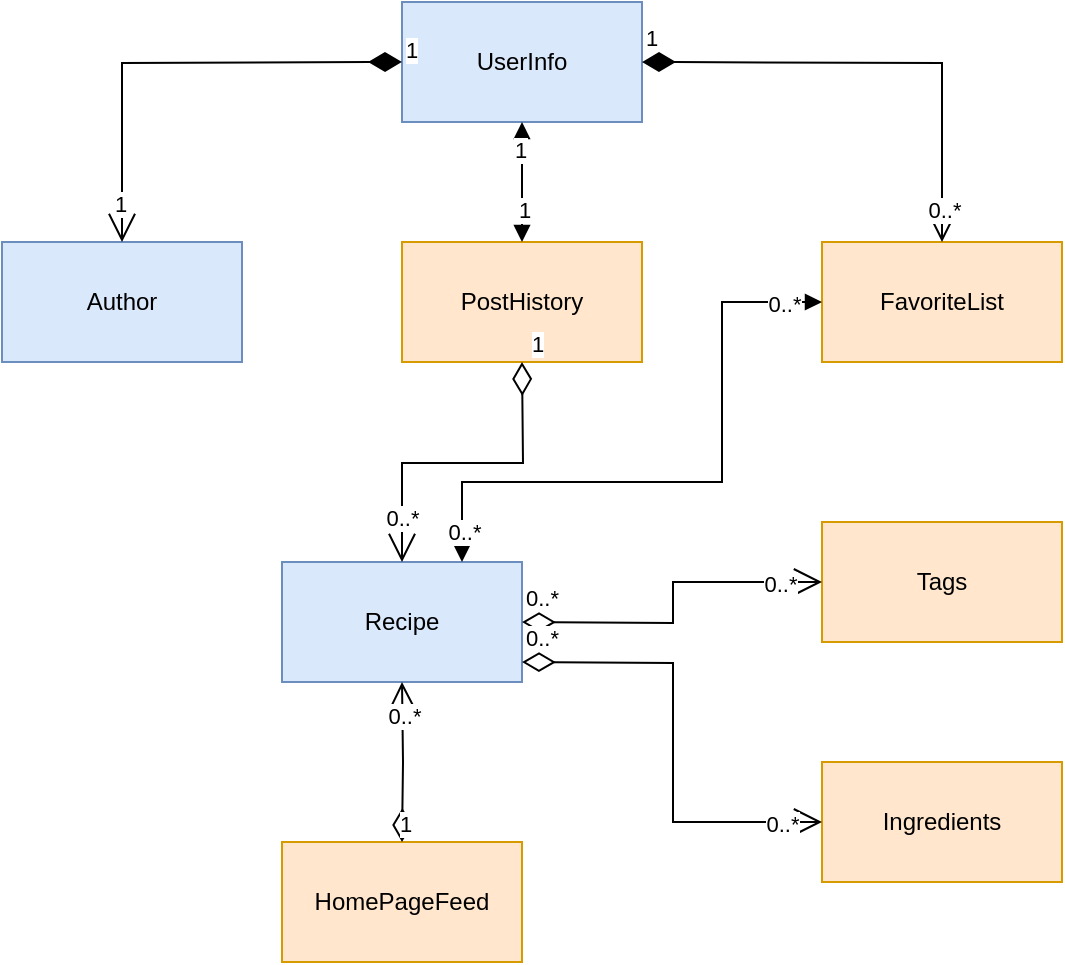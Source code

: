<mxfile version="22.1.0" type="device">
  <diagram name="Page-1" id="m4EGOVZ9J7LE6UxKlp8a">
    <mxGraphModel dx="1259" dy="708" grid="1" gridSize="10" guides="1" tooltips="1" connect="1" arrows="1" fold="1" page="1" pageScale="1" pageWidth="827" pageHeight="1169" math="0" shadow="0">
      <root>
        <mxCell id="0" />
        <mxCell id="1" parent="0" />
        <mxCell id="Sk2DZ6WF5anIJO76maWL-1" value="UserInfo" style="rounded=0;whiteSpace=wrap;html=1;fillColor=#dae8fc;strokeColor=#6c8ebf;" vertex="1" parent="1">
          <mxGeometry x="360" y="110" width="120" height="60" as="geometry" />
        </mxCell>
        <mxCell id="Sk2DZ6WF5anIJO76maWL-2" value="Recipe" style="rounded=0;whiteSpace=wrap;html=1;fillColor=#dae8fc;strokeColor=#6c8ebf;" vertex="1" parent="1">
          <mxGeometry x="300" y="390" width="120" height="60" as="geometry" />
        </mxCell>
        <mxCell id="Sk2DZ6WF5anIJO76maWL-3" value="HomePageFeed" style="rounded=0;whiteSpace=wrap;html=1;fillColor=#ffe6cc;strokeColor=#d79b00;" vertex="1" parent="1">
          <mxGeometry x="300" y="530" width="120" height="60" as="geometry" />
        </mxCell>
        <mxCell id="Sk2DZ6WF5anIJO76maWL-4" value="Tags" style="rounded=0;whiteSpace=wrap;html=1;fillColor=#ffe6cc;strokeColor=#d79b00;" vertex="1" parent="1">
          <mxGeometry x="570" y="370" width="120" height="60" as="geometry" />
        </mxCell>
        <mxCell id="Sk2DZ6WF5anIJO76maWL-5" value="Ingredients" style="rounded=0;whiteSpace=wrap;html=1;fillColor=#ffe6cc;strokeColor=#d79b00;" vertex="1" parent="1">
          <mxGeometry x="570" y="490" width="120" height="60" as="geometry" />
        </mxCell>
        <mxCell id="Sk2DZ6WF5anIJO76maWL-6" value="FavoriteList" style="rounded=0;whiteSpace=wrap;html=1;fillColor=#ffe6cc;strokeColor=#d79b00;" vertex="1" parent="1">
          <mxGeometry x="570" y="230" width="120" height="60" as="geometry" />
        </mxCell>
        <mxCell id="Sk2DZ6WF5anIJO76maWL-7" value="PostHistory" style="rounded=0;whiteSpace=wrap;html=1;fillColor=#ffe6cc;strokeColor=#d79b00;" vertex="1" parent="1">
          <mxGeometry x="360" y="230" width="120" height="60" as="geometry" />
        </mxCell>
        <mxCell id="Sk2DZ6WF5anIJO76maWL-8" value="Author" style="rounded=0;whiteSpace=wrap;html=1;fillColor=#dae8fc;strokeColor=#6c8ebf;" vertex="1" parent="1">
          <mxGeometry x="160" y="230" width="120" height="60" as="geometry" />
        </mxCell>
        <mxCell id="Sk2DZ6WF5anIJO76maWL-15" value="" style="endArrow=block;startArrow=block;endFill=1;startFill=1;html=1;rounded=0;entryX=0.5;entryY=0;entryDx=0;entryDy=0;" edge="1" parent="1" target="Sk2DZ6WF5anIJO76maWL-7">
          <mxGeometry width="160" relative="1" as="geometry">
            <mxPoint x="420" y="170" as="sourcePoint" />
            <mxPoint x="580" y="170" as="targetPoint" />
          </mxGeometry>
        </mxCell>
        <mxCell id="Sk2DZ6WF5anIJO76maWL-16" value="1" style="edgeLabel;html=1;align=center;verticalAlign=middle;resizable=0;points=[];" vertex="1" connectable="0" parent="Sk2DZ6WF5anIJO76maWL-15">
          <mxGeometry x="-0.533" y="-1" relative="1" as="geometry">
            <mxPoint as="offset" />
          </mxGeometry>
        </mxCell>
        <mxCell id="Sk2DZ6WF5anIJO76maWL-17" value="1" style="edgeLabel;html=1;align=center;verticalAlign=middle;resizable=0;points=[];" vertex="1" connectable="0" parent="Sk2DZ6WF5anIJO76maWL-15">
          <mxGeometry x="0.467" y="1" relative="1" as="geometry">
            <mxPoint as="offset" />
          </mxGeometry>
        </mxCell>
        <mxCell id="Sk2DZ6WF5anIJO76maWL-18" value="1" style="endArrow=open;html=1;endSize=12;startArrow=diamondThin;startSize=14;startFill=0;edgeStyle=orthogonalEdgeStyle;align=left;verticalAlign=bottom;rounded=0;entryX=0.5;entryY=0;entryDx=0;entryDy=0;" edge="1" parent="1" target="Sk2DZ6WF5anIJO76maWL-2">
          <mxGeometry x="-1" y="3" relative="1" as="geometry">
            <mxPoint x="420" y="290" as="sourcePoint" />
            <mxPoint x="580" y="290" as="targetPoint" />
          </mxGeometry>
        </mxCell>
        <mxCell id="Sk2DZ6WF5anIJO76maWL-19" value="0..*" style="edgeLabel;html=1;align=center;verticalAlign=middle;resizable=0;points=[];" vertex="1" connectable="0" parent="Sk2DZ6WF5anIJO76maWL-18">
          <mxGeometry x="0.726" relative="1" as="geometry">
            <mxPoint as="offset" />
          </mxGeometry>
        </mxCell>
        <mxCell id="Sk2DZ6WF5anIJO76maWL-20" value="" style="endArrow=block;startArrow=block;endFill=1;startFill=1;html=1;rounded=0;entryX=0.75;entryY=0;entryDx=0;entryDy=0;" edge="1" parent="1" target="Sk2DZ6WF5anIJO76maWL-2">
          <mxGeometry width="160" relative="1" as="geometry">
            <mxPoint x="570" y="260" as="sourcePoint" />
            <mxPoint x="730" y="260" as="targetPoint" />
            <Array as="points">
              <mxPoint x="520" y="260" />
              <mxPoint x="520" y="350" />
              <mxPoint x="390" y="350" />
            </Array>
          </mxGeometry>
        </mxCell>
        <mxCell id="Sk2DZ6WF5anIJO76maWL-21" value="0..*" style="edgeLabel;html=1;align=center;verticalAlign=middle;resizable=0;points=[];" vertex="1" connectable="0" parent="Sk2DZ6WF5anIJO76maWL-20">
          <mxGeometry x="-0.877" y="1" relative="1" as="geometry">
            <mxPoint as="offset" />
          </mxGeometry>
        </mxCell>
        <mxCell id="Sk2DZ6WF5anIJO76maWL-22" value="0..*" style="edgeLabel;html=1;align=center;verticalAlign=middle;resizable=0;points=[];" vertex="1" connectable="0" parent="Sk2DZ6WF5anIJO76maWL-20">
          <mxGeometry x="0.903" y="1" relative="1" as="geometry">
            <mxPoint as="offset" />
          </mxGeometry>
        </mxCell>
        <mxCell id="Sk2DZ6WF5anIJO76maWL-23" value="1" style="endArrow=open;html=1;endSize=12;startArrow=diamondThin;startSize=14;startFill=0;edgeStyle=orthogonalEdgeStyle;align=left;verticalAlign=bottom;rounded=0;entryX=0.5;entryY=1;entryDx=0;entryDy=0;" edge="1" parent="1" target="Sk2DZ6WF5anIJO76maWL-2">
          <mxGeometry x="-1" y="3" relative="1" as="geometry">
            <mxPoint x="360" y="530" as="sourcePoint" />
            <mxPoint x="520" y="530" as="targetPoint" />
          </mxGeometry>
        </mxCell>
        <mxCell id="Sk2DZ6WF5anIJO76maWL-24" value="0..*" style="edgeLabel;html=1;align=center;verticalAlign=middle;resizable=0;points=[];" vertex="1" connectable="0" parent="Sk2DZ6WF5anIJO76maWL-23">
          <mxGeometry x="0.578" y="-1" relative="1" as="geometry">
            <mxPoint as="offset" />
          </mxGeometry>
        </mxCell>
        <mxCell id="Sk2DZ6WF5anIJO76maWL-25" value="1" style="endArrow=open;html=1;endSize=12;startArrow=diamondThin;startSize=14;startFill=1;edgeStyle=orthogonalEdgeStyle;align=left;verticalAlign=bottom;rounded=0;entryX=0.5;entryY=0;entryDx=0;entryDy=0;" edge="1" parent="1" target="Sk2DZ6WF5anIJO76maWL-8">
          <mxGeometry x="-1" y="3" relative="1" as="geometry">
            <mxPoint x="360" y="140" as="sourcePoint" />
            <mxPoint x="520" y="140" as="targetPoint" />
          </mxGeometry>
        </mxCell>
        <mxCell id="Sk2DZ6WF5anIJO76maWL-26" value="1" style="edgeLabel;html=1;align=center;verticalAlign=middle;resizable=0;points=[];" vertex="1" connectable="0" parent="Sk2DZ6WF5anIJO76maWL-25">
          <mxGeometry x="0.826" y="-1" relative="1" as="geometry">
            <mxPoint y="1" as="offset" />
          </mxGeometry>
        </mxCell>
        <mxCell id="Sk2DZ6WF5anIJO76maWL-27" value="1" style="endArrow=open;html=1;endSize=12;startArrow=diamondThin;startSize=14;startFill=1;edgeStyle=orthogonalEdgeStyle;align=left;verticalAlign=bottom;rounded=0;entryX=0.5;entryY=0;entryDx=0;entryDy=0;" edge="1" parent="1" target="Sk2DZ6WF5anIJO76maWL-6">
          <mxGeometry x="-1" y="3" relative="1" as="geometry">
            <mxPoint x="480" y="140" as="sourcePoint" />
            <mxPoint x="640" y="140" as="targetPoint" />
          </mxGeometry>
        </mxCell>
        <mxCell id="Sk2DZ6WF5anIJO76maWL-28" value="0..*" style="edgeLabel;html=1;align=center;verticalAlign=middle;resizable=0;points=[];" vertex="1" connectable="0" parent="Sk2DZ6WF5anIJO76maWL-27">
          <mxGeometry x="0.866" y="1" relative="1" as="geometry">
            <mxPoint as="offset" />
          </mxGeometry>
        </mxCell>
        <mxCell id="Sk2DZ6WF5anIJO76maWL-29" value="0..*" style="endArrow=open;html=1;endSize=12;startArrow=diamondThin;startSize=14;startFill=0;edgeStyle=orthogonalEdgeStyle;align=left;verticalAlign=bottom;rounded=0;entryX=0;entryY=0.5;entryDx=0;entryDy=0;" edge="1" parent="1" target="Sk2DZ6WF5anIJO76maWL-4">
          <mxGeometry x="-1" y="3" relative="1" as="geometry">
            <mxPoint x="420" y="420" as="sourcePoint" />
            <mxPoint x="580" y="420" as="targetPoint" />
          </mxGeometry>
        </mxCell>
        <mxCell id="Sk2DZ6WF5anIJO76maWL-30" value="0..*" style="edgeLabel;html=1;align=center;verticalAlign=middle;resizable=0;points=[];" vertex="1" connectable="0" parent="Sk2DZ6WF5anIJO76maWL-29">
          <mxGeometry x="0.754" y="-1" relative="1" as="geometry">
            <mxPoint as="offset" />
          </mxGeometry>
        </mxCell>
        <mxCell id="Sk2DZ6WF5anIJO76maWL-31" value="0..*" style="endArrow=open;html=1;endSize=12;startArrow=diamondThin;startSize=14;startFill=0;edgeStyle=orthogonalEdgeStyle;align=left;verticalAlign=bottom;rounded=0;entryX=0;entryY=0.5;entryDx=0;entryDy=0;" edge="1" parent="1" target="Sk2DZ6WF5anIJO76maWL-5">
          <mxGeometry x="-1" y="3" relative="1" as="geometry">
            <mxPoint x="420" y="440" as="sourcePoint" />
            <mxPoint x="580" y="440" as="targetPoint" />
          </mxGeometry>
        </mxCell>
        <mxCell id="Sk2DZ6WF5anIJO76maWL-33" value="0..*" style="edgeLabel;html=1;align=center;verticalAlign=middle;resizable=0;points=[];" vertex="1" connectable="0" parent="Sk2DZ6WF5anIJO76maWL-31">
          <mxGeometry x="0.826" y="-1" relative="1" as="geometry">
            <mxPoint as="offset" />
          </mxGeometry>
        </mxCell>
      </root>
    </mxGraphModel>
  </diagram>
</mxfile>
